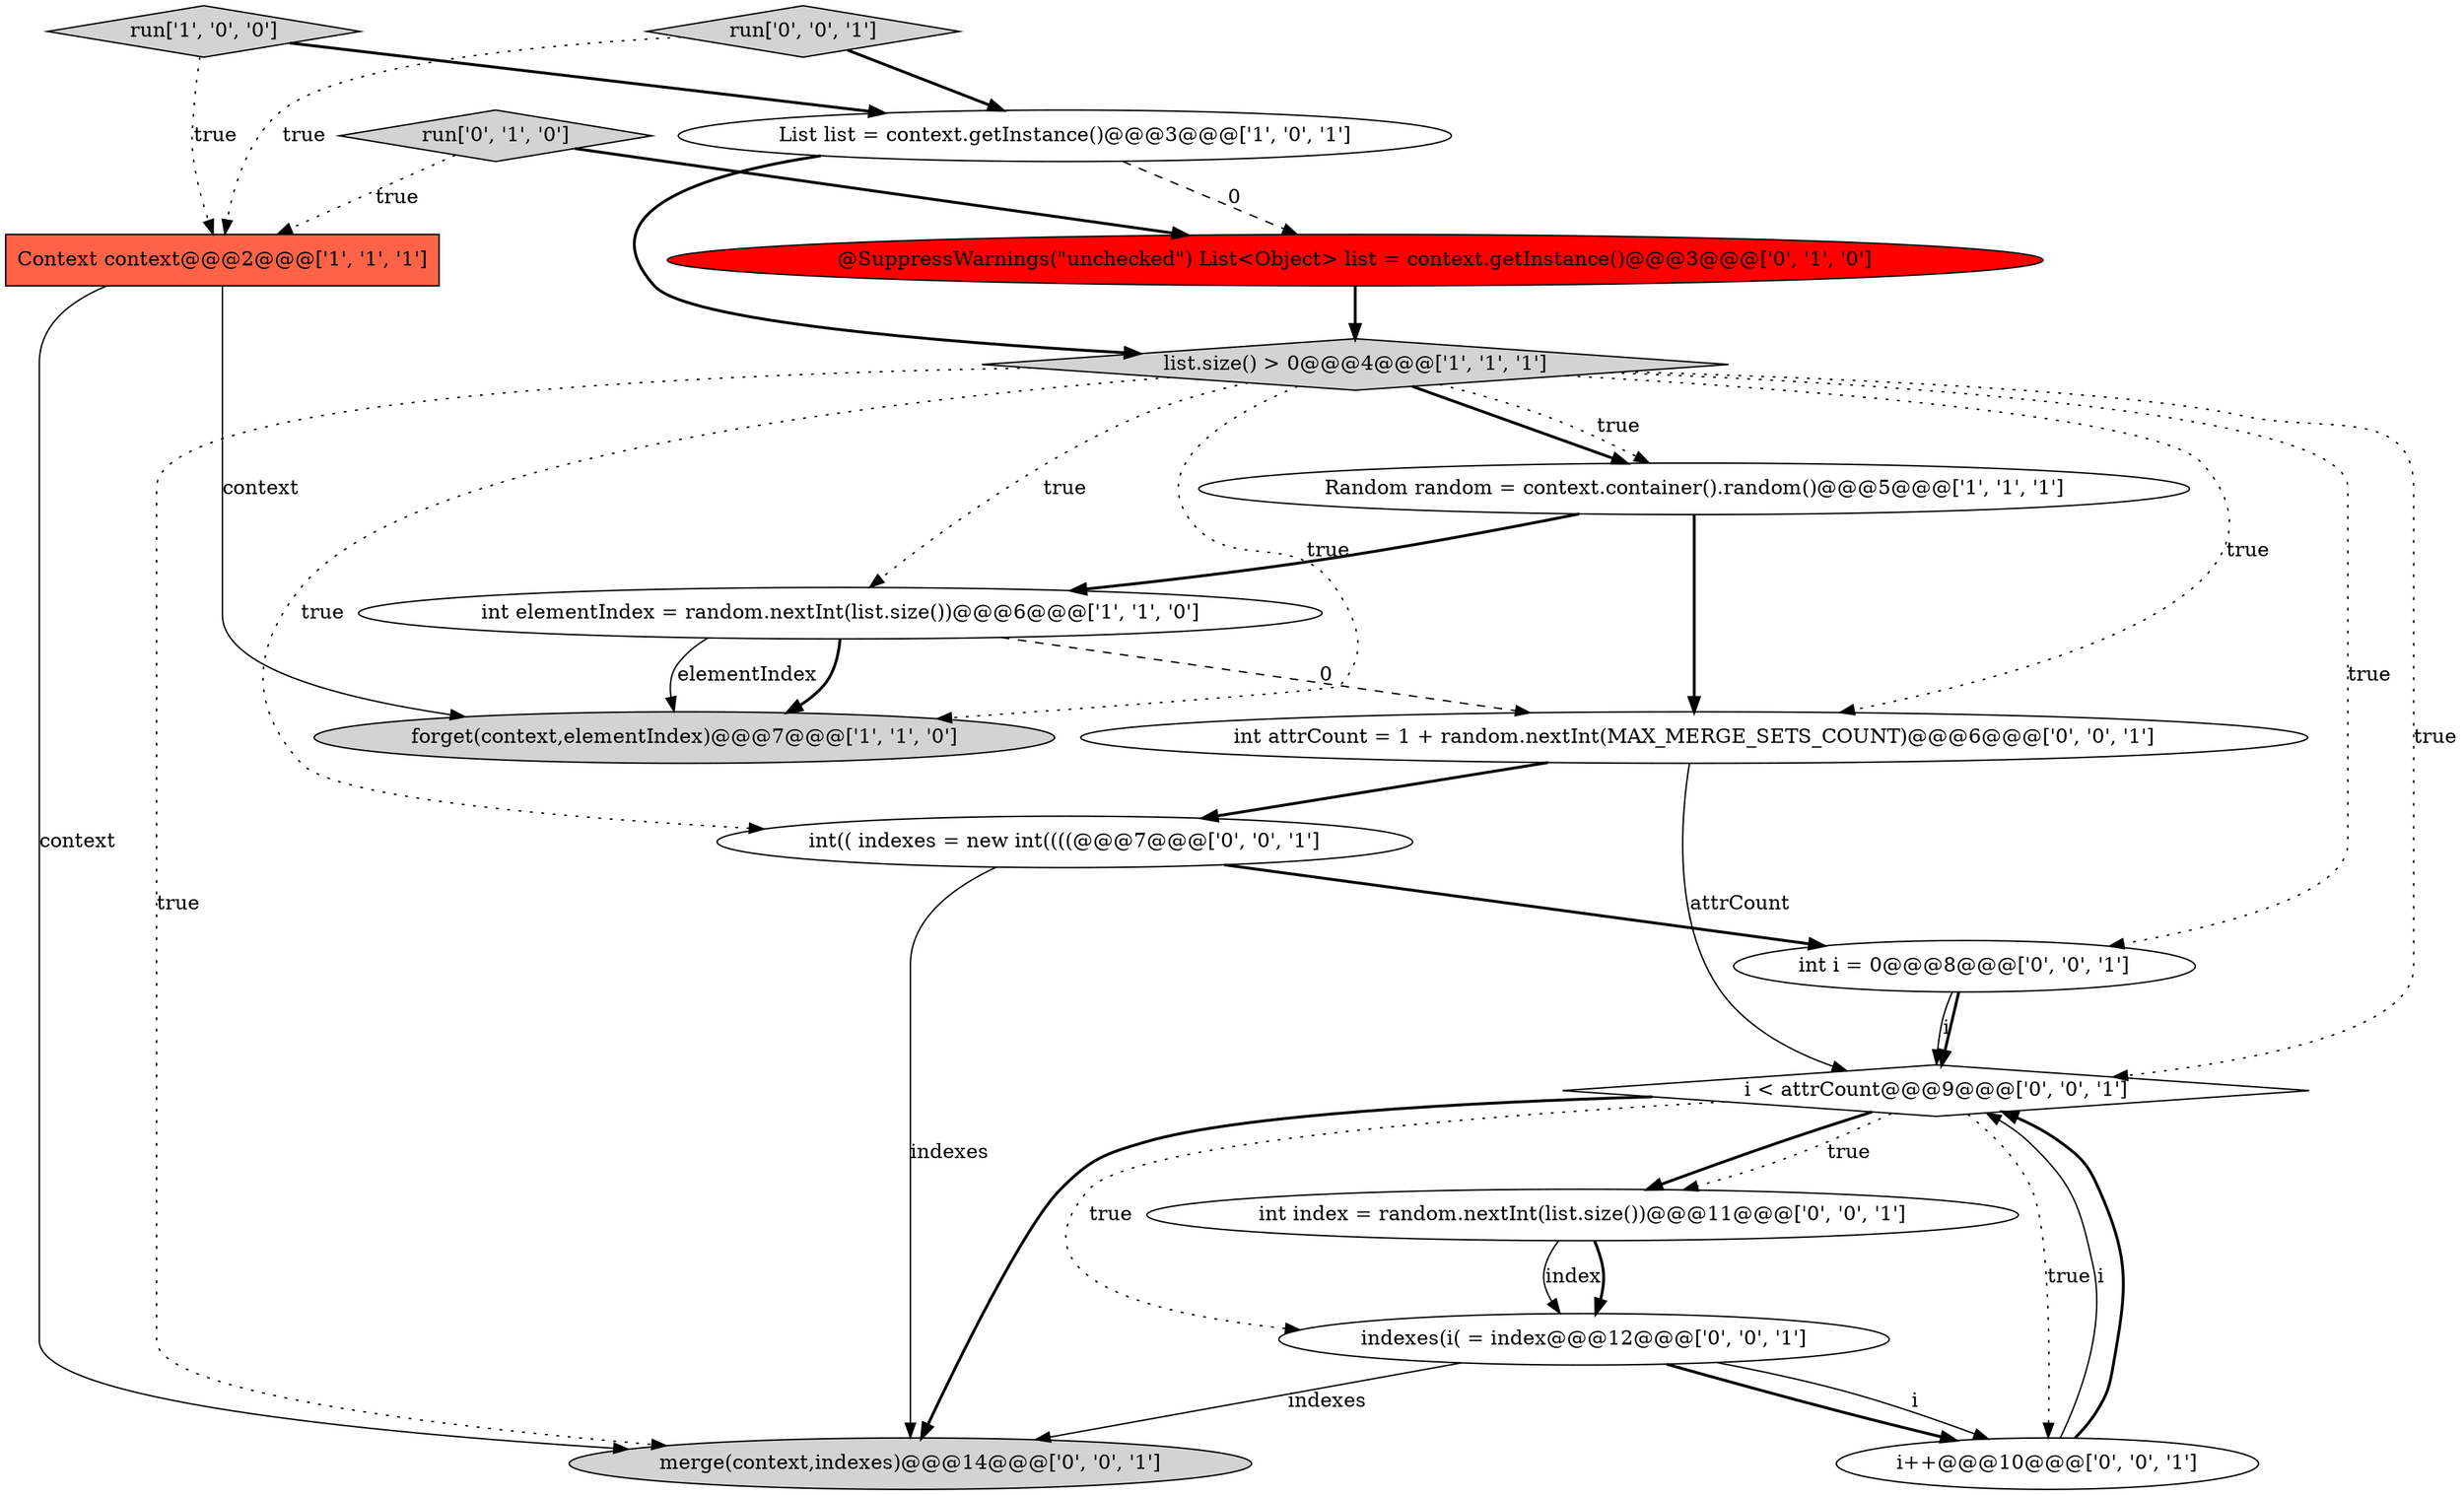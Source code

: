 digraph {
5 [style = filled, label = "run['1', '0', '0']", fillcolor = lightgray, shape = diamond image = "AAA0AAABBB1BBB"];
17 [style = filled, label = "i++@@@10@@@['0', '0', '1']", fillcolor = white, shape = ellipse image = "AAA0AAABBB3BBB"];
1 [style = filled, label = "list.size() > 0@@@4@@@['1', '1', '1']", fillcolor = lightgray, shape = diamond image = "AAA0AAABBB1BBB"];
6 [style = filled, label = "List list = context.getInstance()@@@3@@@['1', '0', '1']", fillcolor = white, shape = ellipse image = "AAA0AAABBB1BBB"];
15 [style = filled, label = "int(( indexes = new int((((@@@7@@@['0', '0', '1']", fillcolor = white, shape = ellipse image = "AAA0AAABBB3BBB"];
4 [style = filled, label = "Random random = context.container().random()@@@5@@@['1', '1', '1']", fillcolor = white, shape = ellipse image = "AAA0AAABBB1BBB"];
7 [style = filled, label = "run['0', '1', '0']", fillcolor = lightgray, shape = diamond image = "AAA0AAABBB2BBB"];
16 [style = filled, label = "int index = random.nextInt(list.size())@@@11@@@['0', '0', '1']", fillcolor = white, shape = ellipse image = "AAA0AAABBB3BBB"];
10 [style = filled, label = "int attrCount = 1 + random.nextInt(MAX_MERGE_SETS_COUNT)@@@6@@@['0', '0', '1']", fillcolor = white, shape = ellipse image = "AAA0AAABBB3BBB"];
3 [style = filled, label = "forget(context,elementIndex)@@@7@@@['1', '1', '0']", fillcolor = lightgray, shape = ellipse image = "AAA0AAABBB1BBB"];
11 [style = filled, label = "int i = 0@@@8@@@['0', '0', '1']", fillcolor = white, shape = ellipse image = "AAA0AAABBB3BBB"];
14 [style = filled, label = "merge(context,indexes)@@@14@@@['0', '0', '1']", fillcolor = lightgray, shape = ellipse image = "AAA0AAABBB3BBB"];
13 [style = filled, label = "run['0', '0', '1']", fillcolor = lightgray, shape = diamond image = "AAA0AAABBB3BBB"];
0 [style = filled, label = "int elementIndex = random.nextInt(list.size())@@@6@@@['1', '1', '0']", fillcolor = white, shape = ellipse image = "AAA0AAABBB1BBB"];
8 [style = filled, label = "@SuppressWarnings(\"unchecked\") List<Object> list = context.getInstance()@@@3@@@['0', '1', '0']", fillcolor = red, shape = ellipse image = "AAA1AAABBB2BBB"];
12 [style = filled, label = "i < attrCount@@@9@@@['0', '0', '1']", fillcolor = white, shape = diamond image = "AAA0AAABBB3BBB"];
2 [style = filled, label = "Context context@@@2@@@['1', '1', '1']", fillcolor = tomato, shape = box image = "AAA0AAABBB1BBB"];
9 [style = filled, label = "indexes(i( = index@@@12@@@['0', '0', '1']", fillcolor = white, shape = ellipse image = "AAA0AAABBB3BBB"];
0->3 [style = bold, label=""];
4->10 [style = bold, label=""];
7->2 [style = dotted, label="true"];
1->4 [style = bold, label=""];
12->17 [style = dotted, label="true"];
6->8 [style = dashed, label="0"];
1->10 [style = dotted, label="true"];
10->15 [style = bold, label=""];
1->11 [style = dotted, label="true"];
9->17 [style = solid, label="i"];
0->3 [style = solid, label="elementIndex"];
9->17 [style = bold, label=""];
11->12 [style = bold, label=""];
12->16 [style = bold, label=""];
1->4 [style = dotted, label="true"];
1->14 [style = dotted, label="true"];
7->8 [style = bold, label=""];
0->10 [style = dashed, label="0"];
4->0 [style = bold, label=""];
15->14 [style = solid, label="indexes"];
17->12 [style = solid, label="i"];
1->3 [style = dotted, label="true"];
13->2 [style = dotted, label="true"];
8->1 [style = bold, label=""];
6->1 [style = bold, label=""];
17->12 [style = bold, label=""];
5->6 [style = bold, label=""];
11->12 [style = solid, label="i"];
16->9 [style = solid, label="index"];
15->11 [style = bold, label=""];
12->16 [style = dotted, label="true"];
2->3 [style = solid, label="context"];
1->15 [style = dotted, label="true"];
1->12 [style = dotted, label="true"];
9->14 [style = solid, label="indexes"];
12->14 [style = bold, label=""];
10->12 [style = solid, label="attrCount"];
1->0 [style = dotted, label="true"];
13->6 [style = bold, label=""];
2->14 [style = solid, label="context"];
16->9 [style = bold, label=""];
5->2 [style = dotted, label="true"];
12->9 [style = dotted, label="true"];
}
